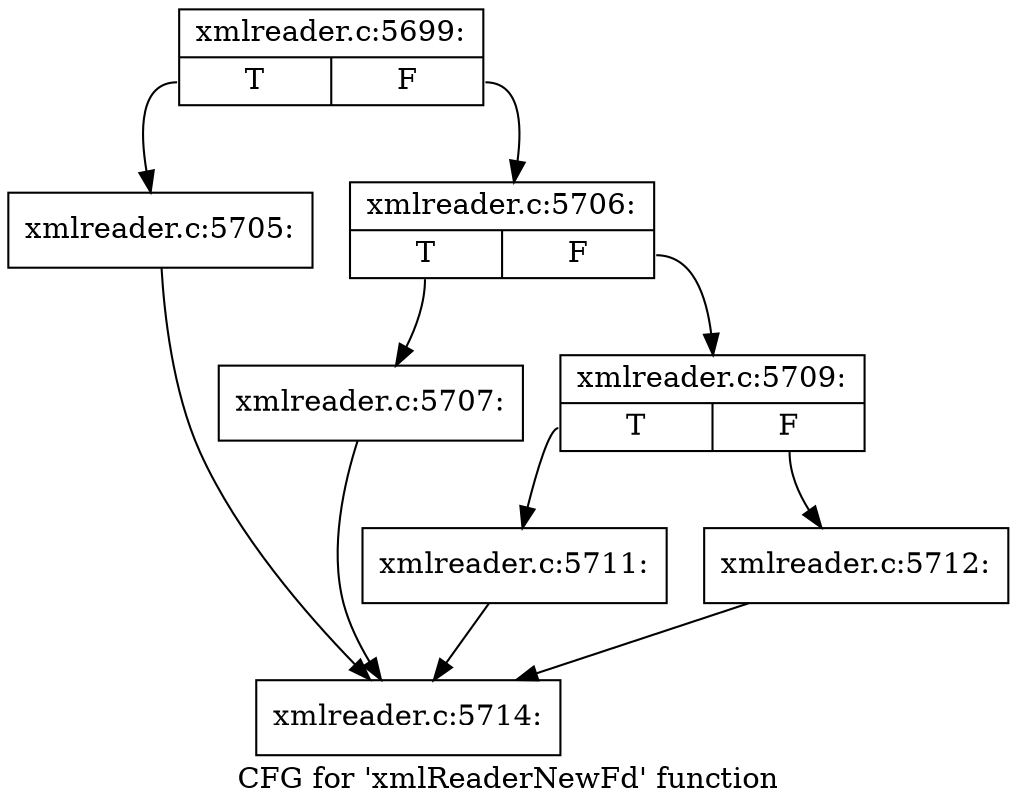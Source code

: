 digraph "CFG for 'xmlReaderNewFd' function" {
	label="CFG for 'xmlReaderNewFd' function";

	Node0x55e4495288b0 [shape=record,label="{xmlreader.c:5699:|{<s0>T|<s1>F}}"];
	Node0x55e4495288b0:s0 -> Node0x55e44952e120;
	Node0x55e4495288b0:s1 -> Node0x55e44952e170;
	Node0x55e44952e120 [shape=record,label="{xmlreader.c:5705:}"];
	Node0x55e44952e120 -> Node0x55e449525c00;
	Node0x55e44952e170 [shape=record,label="{xmlreader.c:5706:|{<s0>T|<s1>F}}"];
	Node0x55e44952e170:s0 -> Node0x55e44952e630;
	Node0x55e44952e170:s1 -> Node0x55e44952e680;
	Node0x55e44952e630 [shape=record,label="{xmlreader.c:5707:}"];
	Node0x55e44952e630 -> Node0x55e449525c00;
	Node0x55e44952e680 [shape=record,label="{xmlreader.c:5709:|{<s0>T|<s1>F}}"];
	Node0x55e44952e680:s0 -> Node0x55e44952ed10;
	Node0x55e44952e680:s1 -> Node0x55e44952ed60;
	Node0x55e44952ed10 [shape=record,label="{xmlreader.c:5711:}"];
	Node0x55e44952ed10 -> Node0x55e449525c00;
	Node0x55e44952ed60 [shape=record,label="{xmlreader.c:5712:}"];
	Node0x55e44952ed60 -> Node0x55e449525c00;
	Node0x55e449525c00 [shape=record,label="{xmlreader.c:5714:}"];
}
